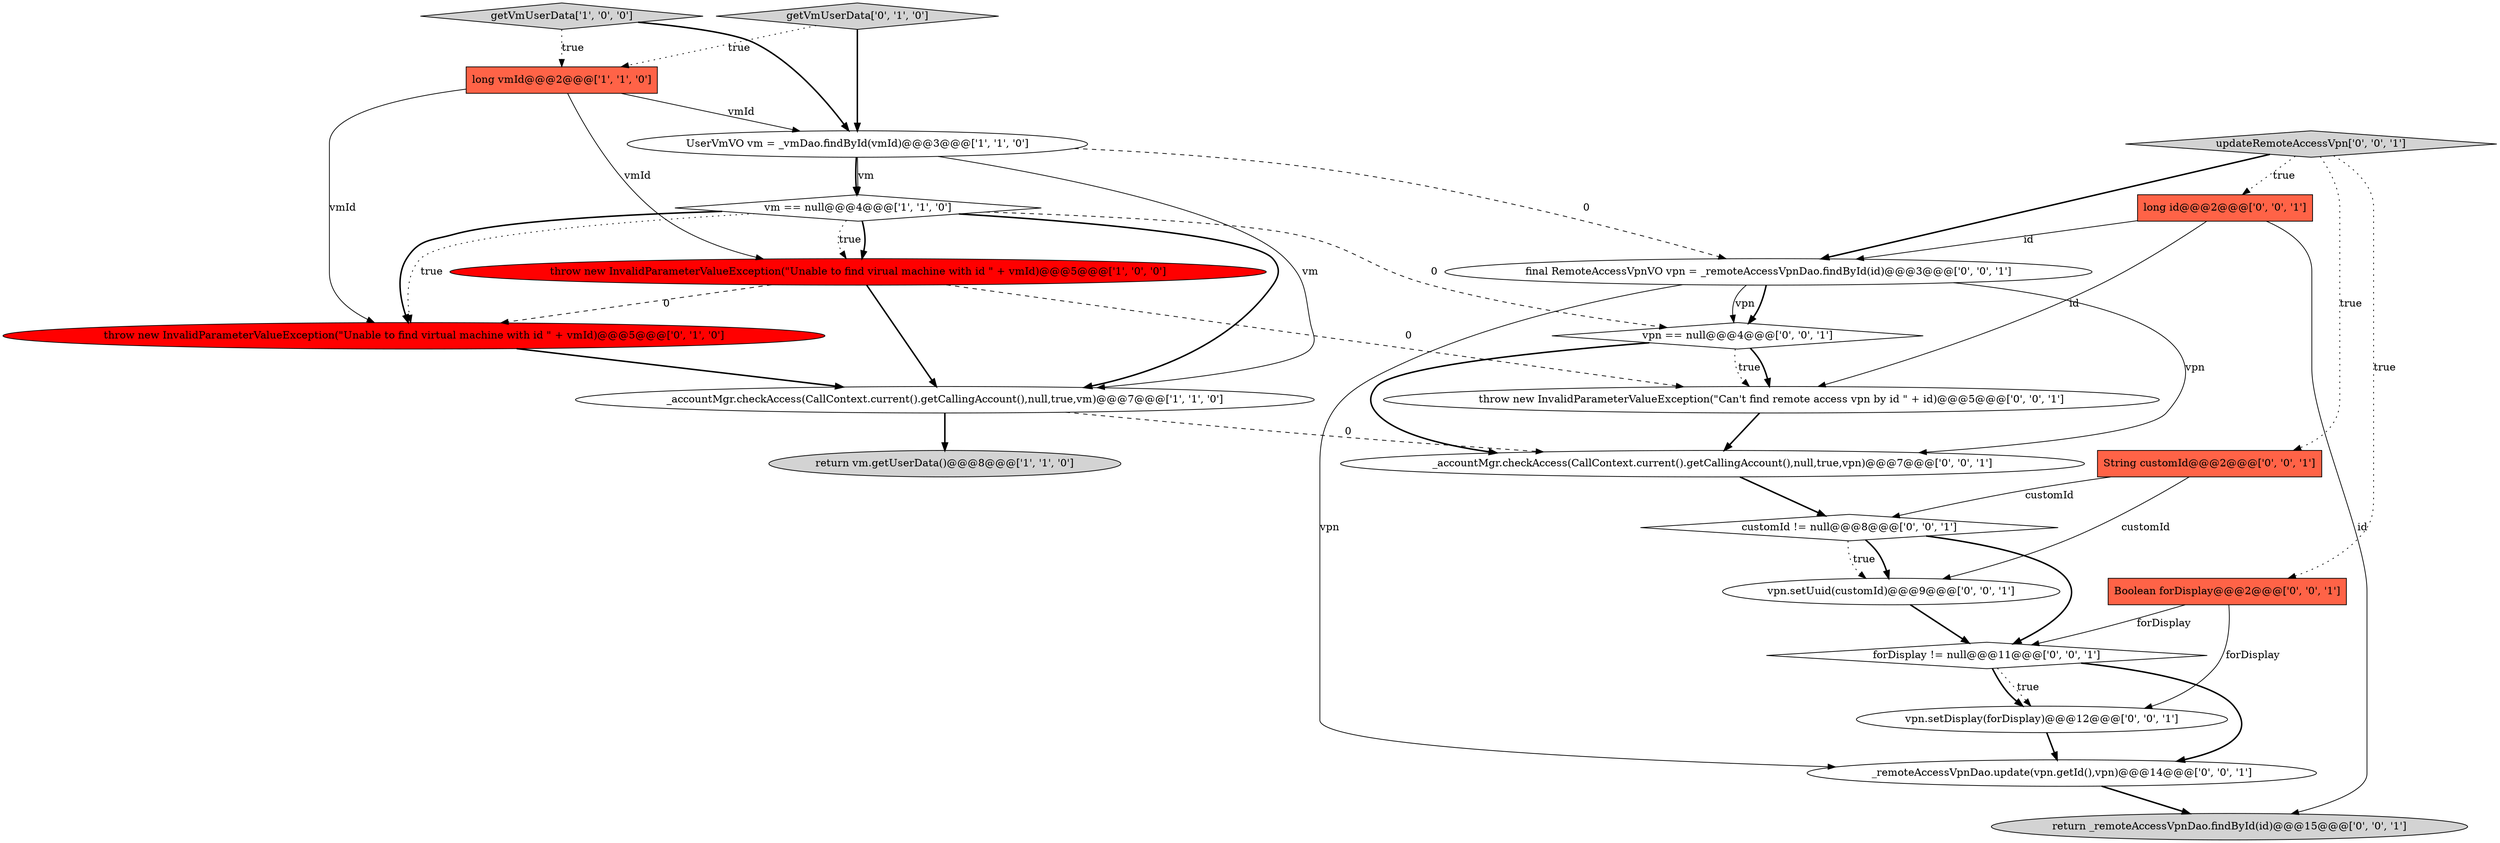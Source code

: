 digraph {
7 [style = filled, label = "getVmUserData['0', '1', '0']", fillcolor = lightgray, shape = diamond image = "AAA0AAABBB2BBB"];
0 [style = filled, label = "vm == null@@@4@@@['1', '1', '0']", fillcolor = white, shape = diamond image = "AAA0AAABBB1BBB"];
22 [style = filled, label = "forDisplay != null@@@11@@@['0', '0', '1']", fillcolor = white, shape = diamond image = "AAA0AAABBB3BBB"];
4 [style = filled, label = "long vmId@@@2@@@['1', '1', '0']", fillcolor = tomato, shape = box image = "AAA0AAABBB1BBB"];
8 [style = filled, label = "throw new InvalidParameterValueException(\"Unable to find virtual machine with id \" + vmId)@@@5@@@['0', '1', '0']", fillcolor = red, shape = ellipse image = "AAA1AAABBB2BBB"];
3 [style = filled, label = "UserVmVO vm = _vmDao.findById(vmId)@@@3@@@['1', '1', '0']", fillcolor = white, shape = ellipse image = "AAA0AAABBB1BBB"];
10 [style = filled, label = "vpn == null@@@4@@@['0', '0', '1']", fillcolor = white, shape = diamond image = "AAA0AAABBB3BBB"];
2 [style = filled, label = "getVmUserData['1', '0', '0']", fillcolor = lightgray, shape = diamond image = "AAA0AAABBB1BBB"];
15 [style = filled, label = "vpn.setDisplay(forDisplay)@@@12@@@['0', '0', '1']", fillcolor = white, shape = ellipse image = "AAA0AAABBB3BBB"];
11 [style = filled, label = "_remoteAccessVpnDao.update(vpn.getId(),vpn)@@@14@@@['0', '0', '1']", fillcolor = white, shape = ellipse image = "AAA0AAABBB3BBB"];
9 [style = filled, label = "return _remoteAccessVpnDao.findById(id)@@@15@@@['0', '0', '1']", fillcolor = lightgray, shape = ellipse image = "AAA0AAABBB3BBB"];
13 [style = filled, label = "vpn.setUuid(customId)@@@9@@@['0', '0', '1']", fillcolor = white, shape = ellipse image = "AAA0AAABBB3BBB"];
18 [style = filled, label = "throw new InvalidParameterValueException(\"Can't find remote access vpn by id \" + id)@@@5@@@['0', '0', '1']", fillcolor = white, shape = ellipse image = "AAA0AAABBB3BBB"];
14 [style = filled, label = "_accountMgr.checkAccess(CallContext.current().getCallingAccount(),null,true,vpn)@@@7@@@['0', '0', '1']", fillcolor = white, shape = ellipse image = "AAA0AAABBB3BBB"];
5 [style = filled, label = "return vm.getUserData()@@@8@@@['1', '1', '0']", fillcolor = lightgray, shape = ellipse image = "AAA0AAABBB1BBB"];
21 [style = filled, label = "String customId@@@2@@@['0', '0', '1']", fillcolor = tomato, shape = box image = "AAA0AAABBB3BBB"];
17 [style = filled, label = "Boolean forDisplay@@@2@@@['0', '0', '1']", fillcolor = tomato, shape = box image = "AAA0AAABBB3BBB"];
16 [style = filled, label = "customId != null@@@8@@@['0', '0', '1']", fillcolor = white, shape = diamond image = "AAA0AAABBB3BBB"];
6 [style = filled, label = "_accountMgr.checkAccess(CallContext.current().getCallingAccount(),null,true,vm)@@@7@@@['1', '1', '0']", fillcolor = white, shape = ellipse image = "AAA0AAABBB1BBB"];
12 [style = filled, label = "updateRemoteAccessVpn['0', '0', '1']", fillcolor = lightgray, shape = diamond image = "AAA0AAABBB3BBB"];
20 [style = filled, label = "long id@@@2@@@['0', '0', '1']", fillcolor = tomato, shape = box image = "AAA0AAABBB3BBB"];
1 [style = filled, label = "throw new InvalidParameterValueException(\"Unable to find virual machine with id \" + vmId)@@@5@@@['1', '0', '0']", fillcolor = red, shape = ellipse image = "AAA1AAABBB1BBB"];
19 [style = filled, label = "final RemoteAccessVpnVO vpn = _remoteAccessVpnDao.findById(id)@@@3@@@['0', '0', '1']", fillcolor = white, shape = ellipse image = "AAA0AAABBB3BBB"];
10->18 [style = dotted, label="true"];
14->16 [style = bold, label=""];
10->18 [style = bold, label=""];
12->17 [style = dotted, label="true"];
16->13 [style = bold, label=""];
22->15 [style = bold, label=""];
16->13 [style = dotted, label="true"];
10->14 [style = bold, label=""];
0->6 [style = bold, label=""];
2->3 [style = bold, label=""];
19->14 [style = solid, label="vpn"];
19->11 [style = solid, label="vpn"];
19->10 [style = bold, label=""];
8->6 [style = bold, label=""];
1->18 [style = dashed, label="0"];
6->14 [style = dashed, label="0"];
19->10 [style = solid, label="vpn"];
16->22 [style = bold, label=""];
11->9 [style = bold, label=""];
12->21 [style = dotted, label="true"];
7->3 [style = bold, label=""];
3->0 [style = bold, label=""];
4->8 [style = solid, label="vmId"];
0->10 [style = dashed, label="0"];
3->19 [style = dashed, label="0"];
0->8 [style = dotted, label="true"];
3->0 [style = solid, label="vm"];
17->22 [style = solid, label="forDisplay"];
4->1 [style = solid, label="vmId"];
6->5 [style = bold, label=""];
1->6 [style = bold, label=""];
12->20 [style = dotted, label="true"];
15->11 [style = bold, label=""];
0->1 [style = bold, label=""];
2->4 [style = dotted, label="true"];
20->19 [style = solid, label="id"];
0->8 [style = bold, label=""];
7->4 [style = dotted, label="true"];
20->18 [style = solid, label="id"];
1->8 [style = dashed, label="0"];
4->3 [style = solid, label="vmId"];
3->6 [style = solid, label="vm"];
13->22 [style = bold, label=""];
20->9 [style = solid, label="id"];
21->16 [style = solid, label="customId"];
12->19 [style = bold, label=""];
22->15 [style = dotted, label="true"];
21->13 [style = solid, label="customId"];
18->14 [style = bold, label=""];
22->11 [style = bold, label=""];
17->15 [style = solid, label="forDisplay"];
0->1 [style = dotted, label="true"];
}
